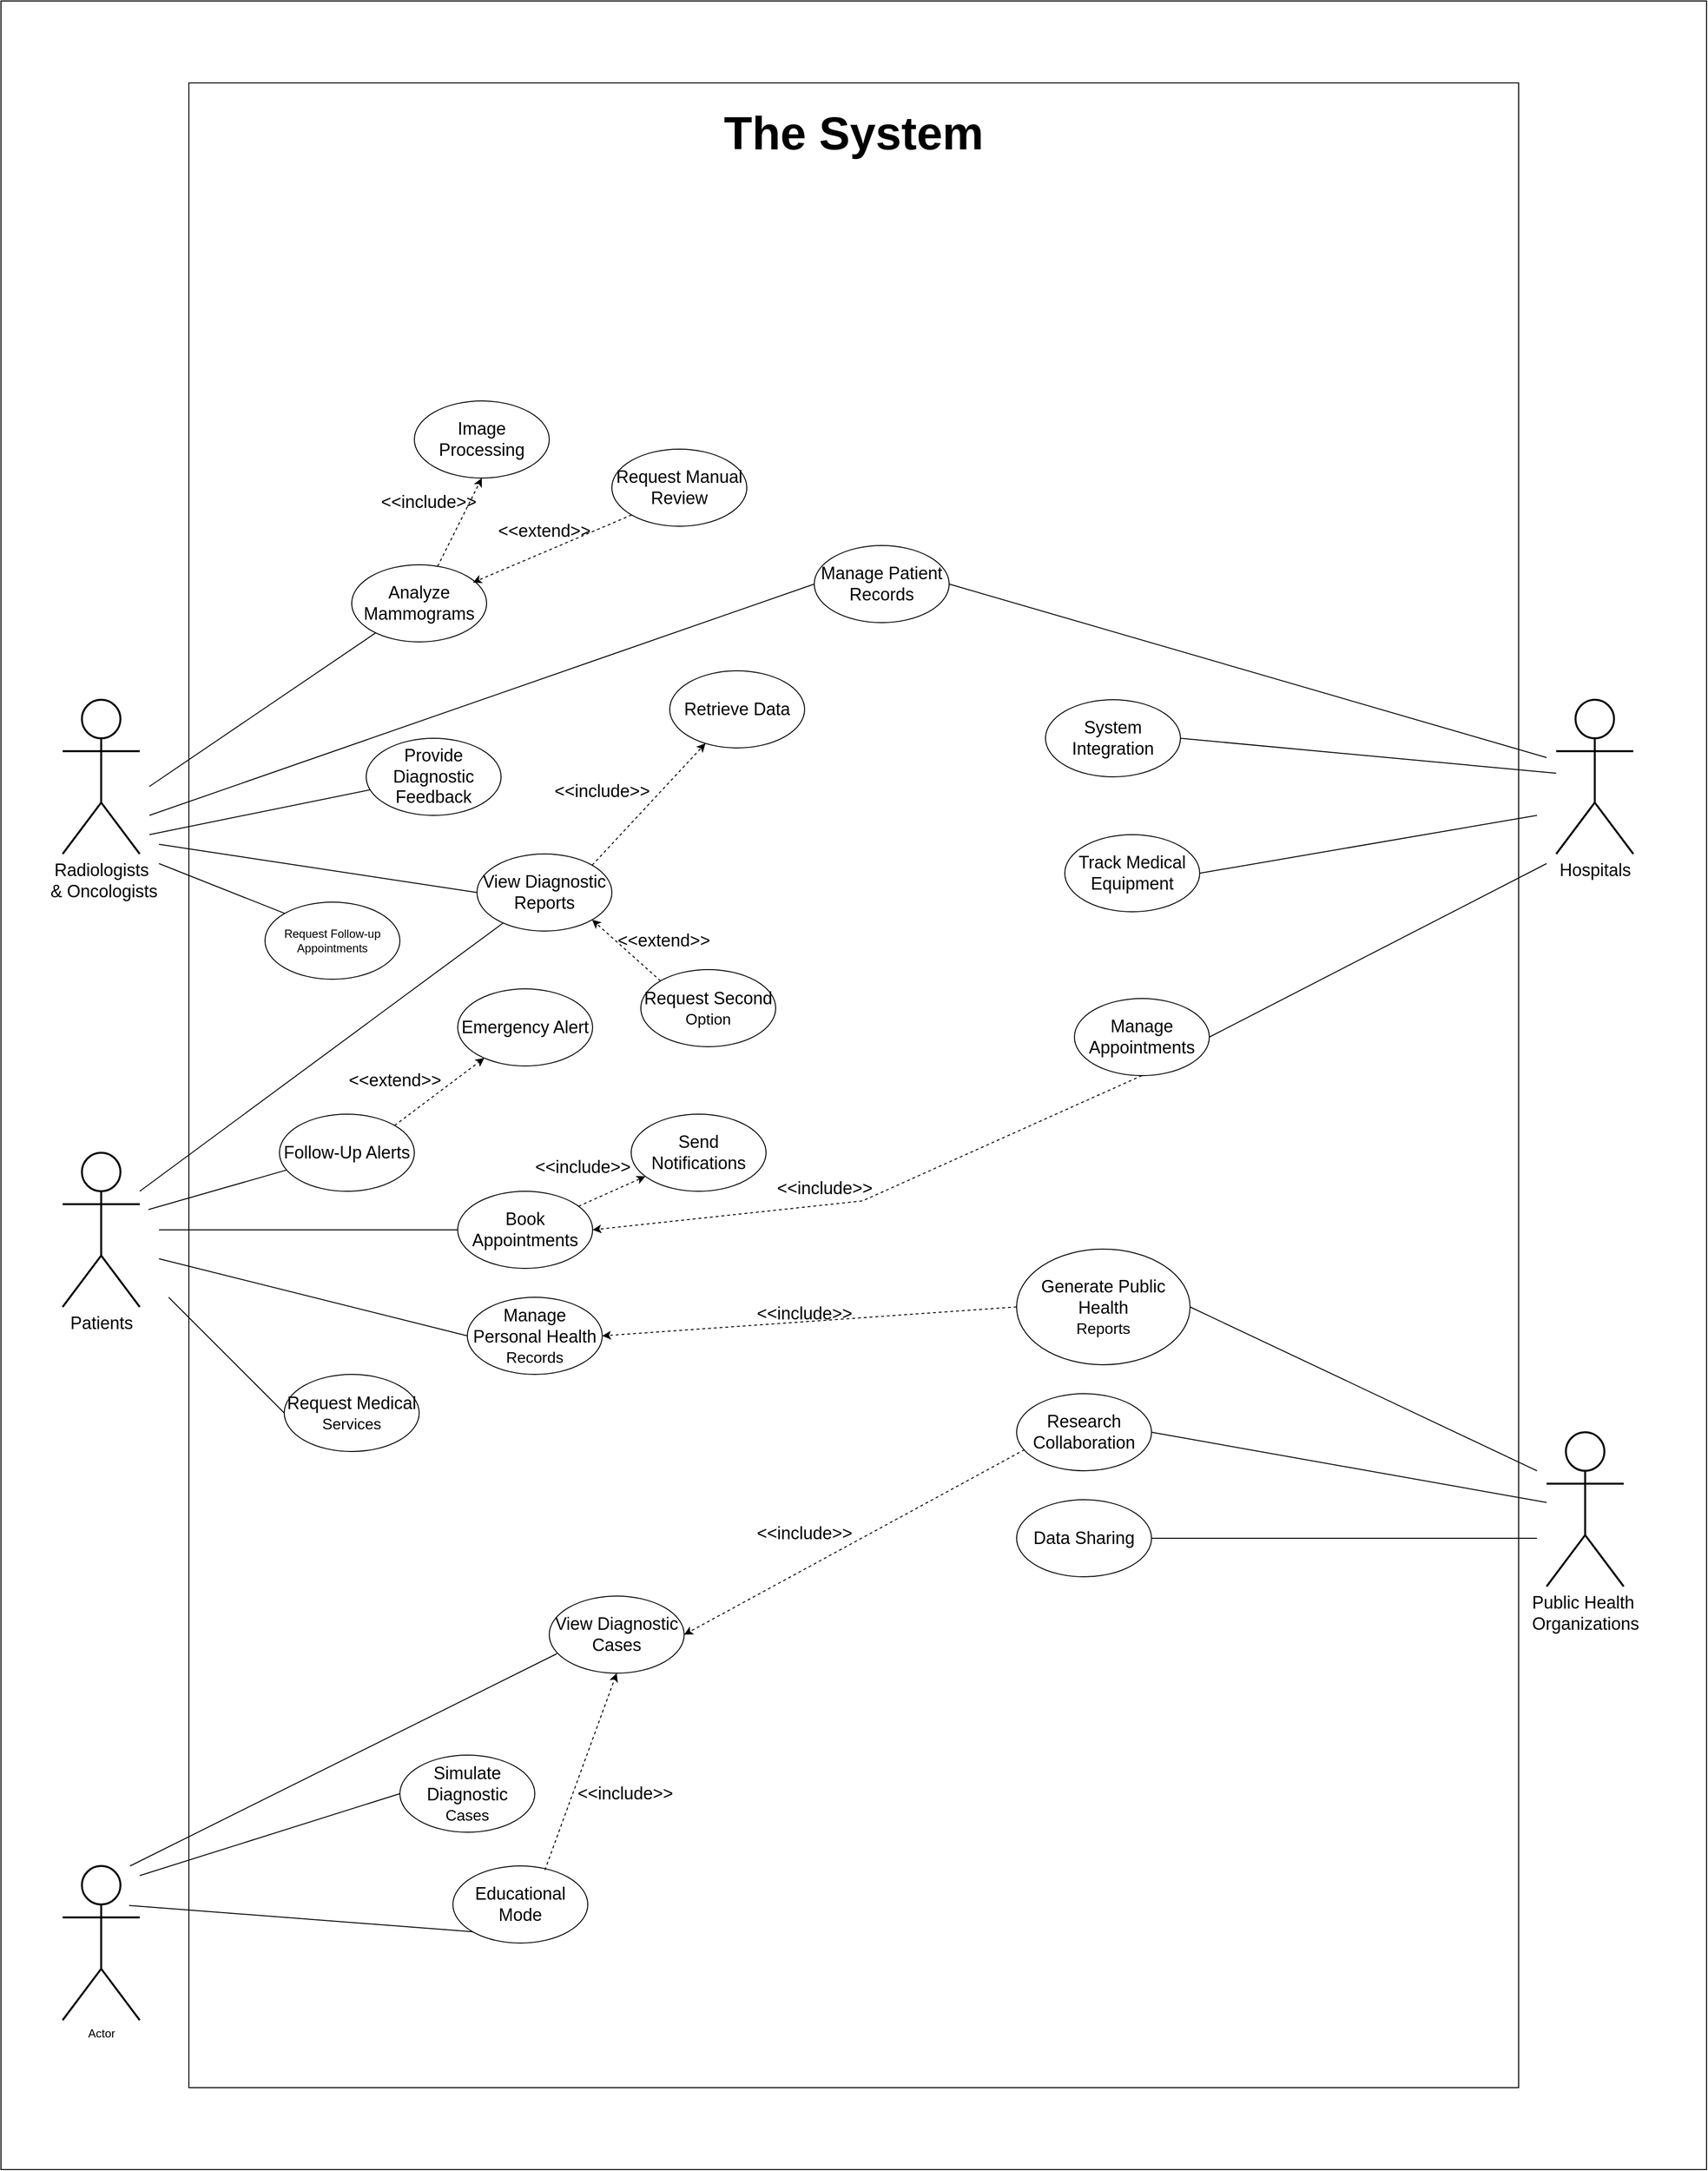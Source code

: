 <mxfile version="24.8.6">
  <diagram name="Page-1" id="EfvkMyXsry1boPUFlgPe">
    <mxGraphModel dx="4310" dy="-1072" grid="1" gridSize="10" guides="1" tooltips="1" connect="1" arrows="1" fold="1" page="1" pageScale="1" pageWidth="850" pageHeight="1100" math="0" shadow="0">
      <root>
        <mxCell id="0" />
        <mxCell id="1" parent="0" />
        <mxCell id="jNFCbJLxegR6J5QKIv35-41" value="" style="rounded=0;whiteSpace=wrap;html=1;" vertex="1" parent="1">
          <mxGeometry x="1731" y="3530" width="1380" height="2080" as="geometry" />
        </mxCell>
        <mxCell id="jNFCbJLxegR6J5QKIv35-125" value="&lt;font style=&quot;font-size: 18px;&quot;&gt;&lt;font style=&quot;&quot;&gt;Radiologists&lt;/font&gt;&lt;/font&gt;&lt;div&gt;&lt;font style=&quot;font-size: 18px;&quot;&gt;&lt;font style=&quot;&quot;&gt;&amp;nbsp;&lt;/font&gt;&lt;span style=&quot;background-color: initial;&quot;&gt;&amp;amp;&amp;nbsp;Oncologists&lt;/span&gt;&lt;/font&gt;&lt;/div&gt;" style="shape=umlActor;verticalLabelPosition=bottom;verticalAlign=top;html=1;outlineConnect=0;strokeWidth=2;" vertex="1" parent="1">
          <mxGeometry x="1600" y="4170" width="80" height="160" as="geometry" />
        </mxCell>
        <mxCell id="jNFCbJLxegR6J5QKIv35-126" value="&lt;font style=&quot;font-size: 18px;&quot;&gt;Hospitals&lt;/font&gt;" style="shape=umlActor;verticalLabelPosition=bottom;verticalAlign=top;html=1;outlineConnect=0;strokeWidth=2;" vertex="1" parent="1">
          <mxGeometry x="3150" y="4170" width="80" height="160" as="geometry" />
        </mxCell>
        <mxCell id="jNFCbJLxegR6J5QKIv35-127" value="&lt;font style=&quot;font-size: 18px;&quot;&gt;Patients&lt;/font&gt;" style="shape=umlActor;verticalLabelPosition=bottom;verticalAlign=top;html=1;outlineConnect=0;strokeWidth=2;" vertex="1" parent="1">
          <mxGeometry x="1600" y="4640" width="80" height="160" as="geometry" />
        </mxCell>
        <mxCell id="jNFCbJLxegR6J5QKIv35-128" value="&lt;font style=&quot;font-size: 18px;&quot;&gt;&lt;font style=&quot;&quot;&gt;Public Health&amp;nbsp;&lt;/font&gt;&lt;/font&gt;&lt;div&gt;&lt;font style=&quot;font-size: 18px;&quot;&gt;&lt;span style=&quot;background-color: initial;&quot;&gt;Organizations&lt;/span&gt;&lt;/font&gt;&lt;/div&gt;" style="shape=umlActor;verticalLabelPosition=bottom;verticalAlign=top;html=1;outlineConnect=0;strokeWidth=2;" vertex="1" parent="1">
          <mxGeometry x="3140" y="4930" width="80" height="160" as="geometry" />
        </mxCell>
        <mxCell id="jNFCbJLxegR6J5QKIv35-129" value="Actor" style="shape=umlActor;verticalLabelPosition=bottom;verticalAlign=top;html=1;outlineConnect=0;strokeWidth=2;" vertex="1" parent="1">
          <mxGeometry x="1600" y="5380" width="80" height="160" as="geometry" />
        </mxCell>
        <mxCell id="jNFCbJLxegR6J5QKIv35-130" value="&lt;b&gt;&lt;font style=&quot;font-size: 48px;&quot;&gt;The System&lt;/font&gt;&lt;/b&gt;" style="text;html=1;align=center;verticalAlign=middle;whiteSpace=wrap;rounded=0;" vertex="1" parent="1">
          <mxGeometry x="2216" y="3567" width="410" height="30" as="geometry" />
        </mxCell>
        <mxCell id="jNFCbJLxegR6J5QKIv35-131" value="&lt;font style=&quot;font-size: 18px;&quot;&gt;Analyze Mammograms&lt;/font&gt;" style="ellipse;whiteSpace=wrap;html=1;" vertex="1" parent="1">
          <mxGeometry x="1900" y="4030" width="140" height="80" as="geometry" />
        </mxCell>
        <mxCell id="jNFCbJLxegR6J5QKIv35-132" value="&lt;font style=&quot;font-size: 18px;&quot;&gt;Image Processing&lt;/font&gt;" style="ellipse;whiteSpace=wrap;html=1;" vertex="1" parent="1">
          <mxGeometry x="1965" y="3860" width="140" height="80" as="geometry" />
        </mxCell>
        <mxCell id="jNFCbJLxegR6J5QKIv35-133" value="&lt;font style=&quot;font-size: 18px;&quot;&gt;Request Manual Review&lt;/font&gt;" style="ellipse;whiteSpace=wrap;html=1;" vertex="1" parent="1">
          <mxGeometry x="2170" y="3910" width="140" height="80" as="geometry" />
        </mxCell>
        <mxCell id="jNFCbJLxegR6J5QKIv35-134" value="&lt;font style=&quot;font-size: 18px;&quot;&gt;Manage Patient Records&lt;/font&gt;" style="ellipse;whiteSpace=wrap;html=1;" vertex="1" parent="1">
          <mxGeometry x="2380" y="4010" width="140" height="80" as="geometry" />
        </mxCell>
        <mxCell id="jNFCbJLxegR6J5QKIv35-135" value="&lt;font style=&quot;font-size: 18px;&quot;&gt;Provide Diagnostic Feedback&lt;/font&gt;" style="ellipse;whiteSpace=wrap;html=1;" vertex="1" parent="1">
          <mxGeometry x="1915" y="4210" width="140" height="80" as="geometry" />
        </mxCell>
        <mxCell id="jNFCbJLxegR6J5QKIv35-136" value="&lt;font style=&quot;font-size: 18px;&quot;&gt;Retrieve Data&lt;/font&gt;" style="ellipse;whiteSpace=wrap;html=1;" vertex="1" parent="1">
          <mxGeometry x="2230" y="4140" width="140" height="80" as="geometry" />
        </mxCell>
        <mxCell id="jNFCbJLxegR6J5QKIv35-137" value="&lt;font style=&quot;font-size: 18px;&quot;&gt;System Integration&lt;/font&gt;" style="ellipse;whiteSpace=wrap;html=1;" vertex="1" parent="1">
          <mxGeometry x="2620" y="4170" width="140" height="80" as="geometry" />
        </mxCell>
        <mxCell id="jNFCbJLxegR6J5QKIv35-138" value="Request Follow-up&lt;div&gt;Appointments&lt;/div&gt;" style="ellipse;whiteSpace=wrap;html=1;" vertex="1" parent="1">
          <mxGeometry x="1810" y="4380" width="140" height="80" as="geometry" />
        </mxCell>
        <mxCell id="jNFCbJLxegR6J5QKIv35-139" value="&lt;font style=&quot;font-size: 18px;&quot;&gt;View Diagnostic Reports&lt;/font&gt;" style="ellipse;whiteSpace=wrap;html=1;" vertex="1" parent="1">
          <mxGeometry x="2030" y="4330" width="140" height="80" as="geometry" />
        </mxCell>
        <mxCell id="jNFCbJLxegR6J5QKIv35-140" value="&lt;font style=&quot;font-size: 18px;&quot;&gt;Track Medical Equipment&lt;/font&gt;" style="ellipse;whiteSpace=wrap;html=1;" vertex="1" parent="1">
          <mxGeometry x="2640" y="4310" width="140" height="80" as="geometry" />
        </mxCell>
        <mxCell id="jNFCbJLxegR6J5QKIv35-141" value="&lt;font style=&quot;font-size: 18px;&quot;&gt;Follow-Up Alerts&lt;/font&gt;" style="ellipse;whiteSpace=wrap;html=1;" vertex="1" parent="1">
          <mxGeometry x="1825" y="4600" width="140" height="80" as="geometry" />
        </mxCell>
        <mxCell id="jNFCbJLxegR6J5QKIv35-142" value="&lt;font style=&quot;font-size: 18px;&quot;&gt;Emergency Alert&lt;/font&gt;" style="ellipse;whiteSpace=wrap;html=1;" vertex="1" parent="1">
          <mxGeometry x="2010" y="4470" width="140" height="80" as="geometry" />
        </mxCell>
        <mxCell id="jNFCbJLxegR6J5QKIv35-143" value="&lt;font style=&quot;font-size: 18px;&quot;&gt;Request Second&lt;/font&gt;&lt;div&gt;&lt;font size=&quot;3&quot;&gt;Option&lt;/font&gt;&lt;/div&gt;" style="ellipse;whiteSpace=wrap;html=1;" vertex="1" parent="1">
          <mxGeometry x="2200" y="4450" width="140" height="80" as="geometry" />
        </mxCell>
        <mxCell id="jNFCbJLxegR6J5QKIv35-144" value="&lt;font style=&quot;font-size: 18px;&quot;&gt;Send Notifications&lt;/font&gt;" style="ellipse;whiteSpace=wrap;html=1;" vertex="1" parent="1">
          <mxGeometry x="2190" y="4600" width="140" height="80" as="geometry" />
        </mxCell>
        <mxCell id="jNFCbJLxegR6J5QKIv35-145" value="&lt;font style=&quot;font-size: 18px;&quot;&gt;Book Appointments&lt;/font&gt;" style="ellipse;whiteSpace=wrap;html=1;" vertex="1" parent="1">
          <mxGeometry x="2010" y="4680" width="140" height="80" as="geometry" />
        </mxCell>
        <mxCell id="jNFCbJLxegR6J5QKIv35-146" value="&lt;font style=&quot;font-size: 18px;&quot;&gt;Manage Appointments&lt;/font&gt;" style="ellipse;whiteSpace=wrap;html=1;" vertex="1" parent="1">
          <mxGeometry x="2650" y="4480" width="140" height="80" as="geometry" />
        </mxCell>
        <mxCell id="jNFCbJLxegR6J5QKIv35-147" value="&lt;font style=&quot;font-size: 18px;&quot;&gt;Generate Public Health&lt;/font&gt;&lt;div&gt;&lt;font size=&quot;3&quot;&gt;Reports&lt;/font&gt;&lt;/div&gt;" style="ellipse;whiteSpace=wrap;html=1;" vertex="1" parent="1">
          <mxGeometry x="2590" y="4740" width="180" height="120" as="geometry" />
        </mxCell>
        <mxCell id="jNFCbJLxegR6J5QKIv35-148" value="&lt;font style=&quot;font-size: 18px;&quot;&gt;Manage Personal Health&lt;/font&gt;&lt;div&gt;&lt;font size=&quot;3&quot;&gt;Records&lt;/font&gt;&lt;/div&gt;" style="ellipse;whiteSpace=wrap;html=1;" vertex="1" parent="1">
          <mxGeometry x="2020" y="4790" width="140" height="80" as="geometry" />
        </mxCell>
        <mxCell id="jNFCbJLxegR6J5QKIv35-149" value="&lt;font style=&quot;font-size: 18px;&quot;&gt;Request Medical&lt;/font&gt;&lt;div&gt;&lt;font size=&quot;3&quot;&gt;Services&lt;/font&gt;&lt;/div&gt;" style="ellipse;whiteSpace=wrap;html=1;" vertex="1" parent="1">
          <mxGeometry x="1830" y="4870" width="140" height="80" as="geometry" />
        </mxCell>
        <mxCell id="jNFCbJLxegR6J5QKIv35-150" value="&lt;font style=&quot;font-size: 18px;&quot;&gt;Research Collaboration&lt;/font&gt;" style="ellipse;whiteSpace=wrap;html=1;" vertex="1" parent="1">
          <mxGeometry x="2590" y="4890" width="140" height="80" as="geometry" />
        </mxCell>
        <mxCell id="jNFCbJLxegR6J5QKIv35-151" value="&lt;font style=&quot;font-size: 18px;&quot;&gt;View Diagnostic Cases&lt;/font&gt;" style="ellipse;whiteSpace=wrap;html=1;" vertex="1" parent="1">
          <mxGeometry x="2105" y="5100" width="140" height="80" as="geometry" />
        </mxCell>
        <mxCell id="jNFCbJLxegR6J5QKIv35-152" value="&lt;font style=&quot;font-size: 18px;&quot;&gt;Data Sharing&lt;/font&gt;" style="ellipse;whiteSpace=wrap;html=1;" vertex="1" parent="1">
          <mxGeometry x="2590" y="5000" width="140" height="80" as="geometry" />
        </mxCell>
        <mxCell id="jNFCbJLxegR6J5QKIv35-153" value="&lt;font style=&quot;font-size: 18px;&quot;&gt;Simulate Diagnostic&lt;/font&gt;&lt;div&gt;&lt;font size=&quot;3&quot;&gt;Cases&lt;/font&gt;&lt;/div&gt;" style="ellipse;whiteSpace=wrap;html=1;" vertex="1" parent="1">
          <mxGeometry x="1950" y="5265" width="140" height="80" as="geometry" />
        </mxCell>
        <mxCell id="jNFCbJLxegR6J5QKIv35-154" value="&lt;font style=&quot;font-size: 18px;&quot;&gt;Educational Mode&lt;/font&gt;" style="ellipse;whiteSpace=wrap;html=1;" vertex="1" parent="1">
          <mxGeometry x="2005" y="5380" width="140" height="80" as="geometry" />
        </mxCell>
        <mxCell id="jNFCbJLxegR6J5QKIv35-155" value="" style="endArrow=none;html=1;rounded=0;" edge="1" target="jNFCbJLxegR6J5QKIv35-131" parent="1">
          <mxGeometry width="50" height="50" relative="1" as="geometry">
            <mxPoint x="1690" y="4260" as="sourcePoint" />
            <mxPoint x="1740" y="4210" as="targetPoint" />
          </mxGeometry>
        </mxCell>
        <mxCell id="jNFCbJLxegR6J5QKIv35-156" value="" style="endArrow=classic;html=1;rounded=0;entryX=0.5;entryY=1;entryDx=0;entryDy=0;dashed=1;" edge="1" source="jNFCbJLxegR6J5QKIv35-131" target="jNFCbJLxegR6J5QKIv35-132" parent="1">
          <mxGeometry width="50" height="50" relative="1" as="geometry">
            <mxPoint x="1905" y="4010" as="sourcePoint" />
            <mxPoint x="1955" y="3960" as="targetPoint" />
          </mxGeometry>
        </mxCell>
        <mxCell id="jNFCbJLxegR6J5QKIv35-157" value="" style="endArrow=classic;html=1;rounded=0;entryX=0.898;entryY=0.23;entryDx=0;entryDy=0;dashed=1;exitX=0;exitY=1;exitDx=0;exitDy=0;entryPerimeter=0;" edge="1" source="jNFCbJLxegR6J5QKIv35-133" target="jNFCbJLxegR6J5QKIv35-131" parent="1">
          <mxGeometry width="50" height="50" relative="1" as="geometry">
            <mxPoint x="1929" y="4022" as="sourcePoint" />
            <mxPoint x="1950" y="3980" as="targetPoint" />
          </mxGeometry>
        </mxCell>
        <mxCell id="jNFCbJLxegR6J5QKIv35-158" value="" style="endArrow=none;html=1;rounded=0;entryX=0;entryY=0.5;entryDx=0;entryDy=0;" edge="1" target="jNFCbJLxegR6J5QKIv35-134" parent="1">
          <mxGeometry width="50" height="50" relative="1" as="geometry">
            <mxPoint x="1690" y="4290" as="sourcePoint" />
            <mxPoint x="1740" y="4240" as="targetPoint" />
          </mxGeometry>
        </mxCell>
        <mxCell id="jNFCbJLxegR6J5QKIv35-159" value="" style="endArrow=none;html=1;rounded=0;" edge="1" target="jNFCbJLxegR6J5QKIv35-135" parent="1">
          <mxGeometry width="50" height="50" relative="1" as="geometry">
            <mxPoint x="1690" y="4310" as="sourcePoint" />
            <mxPoint x="1760" y="4270" as="targetPoint" />
          </mxGeometry>
        </mxCell>
        <mxCell id="jNFCbJLxegR6J5QKIv35-160" value="" style="endArrow=classic;html=1;rounded=0;exitX=1;exitY=0;exitDx=0;exitDy=0;dashed=1;" edge="1" source="jNFCbJLxegR6J5QKIv35-139" target="jNFCbJLxegR6J5QKIv35-136" parent="1">
          <mxGeometry width="50" height="50" relative="1" as="geometry">
            <mxPoint x="2120.003" y="4321.628" as="sourcePoint" />
            <mxPoint x="2260" y="4220" as="targetPoint" />
          </mxGeometry>
        </mxCell>
        <mxCell id="jNFCbJLxegR6J5QKIv35-161" value="" style="endArrow=none;html=1;rounded=0;exitX=1;exitY=0.5;exitDx=0;exitDy=0;" edge="1" source="jNFCbJLxegR6J5QKIv35-137" target="jNFCbJLxegR6J5QKIv35-126" parent="1">
          <mxGeometry width="50" height="50" relative="1" as="geometry">
            <mxPoint x="2460" y="4300" as="sourcePoint" />
            <mxPoint x="2510" y="4250" as="targetPoint" />
          </mxGeometry>
        </mxCell>
        <mxCell id="jNFCbJLxegR6J5QKIv35-162" value="" style="endArrow=none;html=1;rounded=0;exitX=1;exitY=0.5;exitDx=0;exitDy=0;" edge="1" source="jNFCbJLxegR6J5QKIv35-140" parent="1">
          <mxGeometry width="50" height="50" relative="1" as="geometry">
            <mxPoint x="2560" y="4440" as="sourcePoint" />
            <mxPoint x="3130" y="4290" as="targetPoint" />
          </mxGeometry>
        </mxCell>
        <mxCell id="jNFCbJLxegR6J5QKIv35-163" value="" style="endArrow=none;html=1;rounded=0;exitX=1;exitY=0.5;exitDx=0;exitDy=0;" edge="1" source="jNFCbJLxegR6J5QKIv35-146" parent="1">
          <mxGeometry width="50" height="50" relative="1" as="geometry">
            <mxPoint x="2440" y="4560" as="sourcePoint" />
            <mxPoint x="3140" y="4340" as="targetPoint" />
          </mxGeometry>
        </mxCell>
        <mxCell id="jNFCbJLxegR6J5QKIv35-164" value="" style="endArrow=classic;html=1;rounded=0;entryX=1;entryY=1;entryDx=0;entryDy=0;exitX=0;exitY=0;exitDx=0;exitDy=0;dashed=1;" edge="1" source="jNFCbJLxegR6J5QKIv35-143" target="jNFCbJLxegR6J5QKIv35-139" parent="1">
          <mxGeometry width="50" height="50" relative="1" as="geometry">
            <mxPoint x="2134.5" y="4500" as="sourcePoint" />
            <mxPoint x="2185.5" y="4429" as="targetPoint" />
          </mxGeometry>
        </mxCell>
        <mxCell id="jNFCbJLxegR6J5QKIv35-165" value="" style="endArrow=none;html=1;rounded=0;entryX=0;entryY=0;entryDx=0;entryDy=0;" edge="1" target="jNFCbJLxegR6J5QKIv35-138" parent="1">
          <mxGeometry width="50" height="50" relative="1" as="geometry">
            <mxPoint x="1700" y="4340" as="sourcePoint" />
            <mxPoint x="1915" y="4280" as="targetPoint" />
          </mxGeometry>
        </mxCell>
        <mxCell id="jNFCbJLxegR6J5QKIv35-166" value="" style="endArrow=classic;html=1;rounded=0;dashed=1;" edge="1" source="jNFCbJLxegR6J5QKIv35-145" target="jNFCbJLxegR6J5QKIv35-144" parent="1">
          <mxGeometry width="50" height="50" relative="1" as="geometry">
            <mxPoint x="2150" y="4650" as="sourcePoint" />
            <mxPoint x="2124" y="4599" as="targetPoint" />
          </mxGeometry>
        </mxCell>
        <mxCell id="jNFCbJLxegR6J5QKIv35-167" value="" style="endArrow=classic;html=1;rounded=0;dashed=1;exitX=1;exitY=0;exitDx=0;exitDy=0;" edge="1" source="jNFCbJLxegR6J5QKIv35-141" target="jNFCbJLxegR6J5QKIv35-142" parent="1">
          <mxGeometry width="50" height="50" relative="1" as="geometry">
            <mxPoint x="1991" y="4670" as="sourcePoint" />
            <mxPoint x="2029" y="4642" as="targetPoint" />
          </mxGeometry>
        </mxCell>
        <mxCell id="jNFCbJLxegR6J5QKIv35-168" value="" style="endArrow=classic;html=1;rounded=0;dashed=1;exitX=0.5;exitY=1;exitDx=0;exitDy=0;entryX=1;entryY=0.5;entryDx=0;entryDy=0;" edge="1" source="jNFCbJLxegR6J5QKIv35-146" target="jNFCbJLxegR6J5QKIv35-145" parent="1">
          <mxGeometry width="50" height="50" relative="1" as="geometry">
            <mxPoint x="2303" y="4730" as="sourcePoint" />
            <mxPoint x="2340" y="4702" as="targetPoint" />
            <Array as="points">
              <mxPoint x="2430" y="4690" />
            </Array>
          </mxGeometry>
        </mxCell>
        <mxCell id="jNFCbJLxegR6J5QKIv35-169" value="" style="endArrow=none;html=1;rounded=0;exitX=1;exitY=0.5;exitDx=0;exitDy=0;" edge="1" source="jNFCbJLxegR6J5QKIv35-147" parent="1">
          <mxGeometry width="50" height="50" relative="1" as="geometry">
            <mxPoint x="2820" y="4960" as="sourcePoint" />
            <mxPoint x="3130" y="4970" as="targetPoint" />
          </mxGeometry>
        </mxCell>
        <mxCell id="jNFCbJLxegR6J5QKIv35-170" value="" style="endArrow=classic;html=1;rounded=0;dashed=1;exitX=0;exitY=0.5;exitDx=0;exitDy=0;entryX=1;entryY=0.5;entryDx=0;entryDy=0;" edge="1" source="jNFCbJLxegR6J5QKIv35-147" target="jNFCbJLxegR6J5QKIv35-148" parent="1">
          <mxGeometry width="50" height="50" relative="1" as="geometry">
            <mxPoint x="2536" y="4720" as="sourcePoint" />
            <mxPoint x="2340" y="4812" as="targetPoint" />
          </mxGeometry>
        </mxCell>
        <mxCell id="jNFCbJLxegR6J5QKIv35-171" value="" style="endArrow=none;html=1;rounded=0;exitX=1;exitY=0.5;exitDx=0;exitDy=0;" edge="1" source="jNFCbJLxegR6J5QKIv35-150" parent="1" target="jNFCbJLxegR6J5QKIv35-128">
          <mxGeometry width="50" height="50" relative="1" as="geometry">
            <mxPoint x="2660" y="4990" as="sourcePoint" />
            <mxPoint x="3100" y="5040" as="targetPoint" />
          </mxGeometry>
        </mxCell>
        <mxCell id="jNFCbJLxegR6J5QKIv35-172" value="" style="endArrow=none;html=1;rounded=0;exitX=1;exitY=0.5;exitDx=0;exitDy=0;" edge="1" source="jNFCbJLxegR6J5QKIv35-152" parent="1">
          <mxGeometry width="50" height="50" relative="1" as="geometry">
            <mxPoint x="2690" y="5100" as="sourcePoint" />
            <mxPoint x="3130" y="5040" as="targetPoint" />
          </mxGeometry>
        </mxCell>
        <mxCell id="jNFCbJLxegR6J5QKIv35-173" value="" style="endArrow=none;html=1;rounded=0;" edge="1" target="jNFCbJLxegR6J5QKIv35-139" parent="1">
          <mxGeometry width="50" height="50" relative="1" as="geometry">
            <mxPoint x="1680" y="4680" as="sourcePoint" />
            <mxPoint x="1730" y="4630" as="targetPoint" />
          </mxGeometry>
        </mxCell>
        <mxCell id="jNFCbJLxegR6J5QKIv35-174" value="" style="endArrow=none;html=1;rounded=0;" edge="1" target="jNFCbJLxegR6J5QKIv35-141" parent="1">
          <mxGeometry width="50" height="50" relative="1" as="geometry">
            <mxPoint x="1689" y="4699" as="sourcePoint" />
            <mxPoint x="2065" y="4430" as="targetPoint" />
          </mxGeometry>
        </mxCell>
        <mxCell id="jNFCbJLxegR6J5QKIv35-175" value="" style="endArrow=none;html=1;rounded=0;entryX=0;entryY=0.5;entryDx=0;entryDy=0;" edge="1" target="jNFCbJLxegR6J5QKIv35-145" parent="1">
          <mxGeometry width="50" height="50" relative="1" as="geometry">
            <mxPoint x="1700" y="4720" as="sourcePoint" />
            <mxPoint x="1750" y="4670" as="targetPoint" />
          </mxGeometry>
        </mxCell>
        <mxCell id="jNFCbJLxegR6J5QKIv35-176" value="" style="endArrow=none;html=1;rounded=0;entryX=0;entryY=0.5;entryDx=0;entryDy=0;" edge="1" target="jNFCbJLxegR6J5QKIv35-149" parent="1">
          <mxGeometry width="50" height="50" relative="1" as="geometry">
            <mxPoint x="1710" y="4790" as="sourcePoint" />
            <mxPoint x="2020" y="4730" as="targetPoint" />
          </mxGeometry>
        </mxCell>
        <mxCell id="jNFCbJLxegR6J5QKIv35-177" value="" style="endArrow=none;html=1;rounded=0;entryX=0;entryY=0.5;entryDx=0;entryDy=0;" edge="1" target="jNFCbJLxegR6J5QKIv35-148" parent="1">
          <mxGeometry width="50" height="50" relative="1" as="geometry">
            <mxPoint x="1700" y="4750" as="sourcePoint" />
            <mxPoint x="1760" y="4710" as="targetPoint" />
          </mxGeometry>
        </mxCell>
        <mxCell id="jNFCbJLxegR6J5QKIv35-178" value="" style="endArrow=none;html=1;rounded=0;entryX=0;entryY=0.5;entryDx=0;entryDy=0;" edge="1" target="jNFCbJLxegR6J5QKIv35-153" parent="1">
          <mxGeometry width="50" height="50" relative="1" as="geometry">
            <mxPoint x="1680" y="5390" as="sourcePoint" />
            <mxPoint x="1720" y="5330" as="targetPoint" />
          </mxGeometry>
        </mxCell>
        <mxCell id="jNFCbJLxegR6J5QKIv35-179" value="" style="endArrow=none;html=1;rounded=0;entryX=0;entryY=1;entryDx=0;entryDy=0;" edge="1" target="jNFCbJLxegR6J5QKIv35-154" parent="1">
          <mxGeometry width="50" height="50" relative="1" as="geometry">
            <mxPoint x="1669" y="5421" as="sourcePoint" />
            <mxPoint x="1930" y="5250" as="targetPoint" />
          </mxGeometry>
        </mxCell>
        <mxCell id="jNFCbJLxegR6J5QKIv35-180" value="" style="endArrow=none;html=1;rounded=0;entryX=0.057;entryY=0.747;entryDx=0;entryDy=0;entryPerimeter=0;" edge="1" target="jNFCbJLxegR6J5QKIv35-151" parent="1">
          <mxGeometry width="50" height="50" relative="1" as="geometry">
            <mxPoint x="1670" y="5380" as="sourcePoint" />
            <mxPoint x="1720" y="5330" as="targetPoint" />
          </mxGeometry>
        </mxCell>
        <mxCell id="jNFCbJLxegR6J5QKIv35-181" value="" style="endArrow=classic;html=1;rounded=0;dashed=1;exitX=0.059;exitY=0.726;exitDx=0;exitDy=0;entryX=1;entryY=0.5;entryDx=0;entryDy=0;exitPerimeter=0;" edge="1" source="jNFCbJLxegR6J5QKIv35-150" target="jNFCbJLxegR6J5QKIv35-151" parent="1">
          <mxGeometry width="50" height="50" relative="1" as="geometry">
            <mxPoint x="2460" y="5005" as="sourcePoint" />
            <mxPoint x="2120" y="5015" as="targetPoint" />
          </mxGeometry>
        </mxCell>
        <mxCell id="jNFCbJLxegR6J5QKIv35-182" value="" style="endArrow=classic;html=1;rounded=0;dashed=1;exitX=0.682;exitY=0.053;exitDx=0;exitDy=0;entryX=0.5;entryY=1;entryDx=0;entryDy=0;exitPerimeter=0;" edge="1" source="jNFCbJLxegR6J5QKIv35-154" target="jNFCbJLxegR6J5QKIv35-151" parent="1">
          <mxGeometry width="50" height="50" relative="1" as="geometry">
            <mxPoint x="2481.5" y="5219" as="sourcePoint" />
            <mxPoint x="2218.5" y="5401" as="targetPoint" />
          </mxGeometry>
        </mxCell>
        <mxCell id="jNFCbJLxegR6J5QKIv35-183" value="" style="endArrow=none;html=1;rounded=0;exitX=1;exitY=0.5;exitDx=0;exitDy=0;" edge="1" source="jNFCbJLxegR6J5QKIv35-134" parent="1">
          <mxGeometry width="50" height="50" relative="1" as="geometry">
            <mxPoint x="2500" y="4180" as="sourcePoint" />
            <mxPoint x="3140" y="4230" as="targetPoint" />
          </mxGeometry>
        </mxCell>
        <mxCell id="jNFCbJLxegR6J5QKIv35-184" value="" style="endArrow=none;html=1;rounded=0;entryX=0;entryY=0.5;entryDx=0;entryDy=0;" edge="1" target="jNFCbJLxegR6J5QKIv35-139" parent="1">
          <mxGeometry width="50" height="50" relative="1" as="geometry">
            <mxPoint x="1700" y="4320" as="sourcePoint" />
            <mxPoint x="1929" y="4273" as="targetPoint" />
          </mxGeometry>
        </mxCell>
        <mxCell id="jNFCbJLxegR6J5QKIv35-185" value="&lt;font style=&quot;font-size: 18px;&quot;&gt;&amp;lt;&amp;lt;include&amp;gt;&amp;gt;&lt;/font&gt;" style="text;html=1;align=center;verticalAlign=middle;whiteSpace=wrap;rounded=0;" vertex="1" parent="1">
          <mxGeometry x="1950" y="3950" width="60" height="30" as="geometry" />
        </mxCell>
        <mxCell id="jNFCbJLxegR6J5QKIv35-186" value="&lt;font style=&quot;font-size: 18px;&quot;&gt;&amp;lt;&amp;lt;extend&amp;gt;&amp;gt;&lt;/font&gt;" style="text;html=1;align=center;verticalAlign=middle;whiteSpace=wrap;rounded=0;" vertex="1" parent="1">
          <mxGeometry x="2070" y="3980" width="60" height="30" as="geometry" />
        </mxCell>
        <mxCell id="jNFCbJLxegR6J5QKIv35-187" value="&lt;font style=&quot;font-size: 18px;&quot;&gt;&amp;lt;&amp;lt;extend&amp;gt;&amp;gt;&lt;/font&gt;" style="text;html=1;align=center;verticalAlign=middle;whiteSpace=wrap;rounded=0;" vertex="1" parent="1">
          <mxGeometry x="2194" y="4405" width="60" height="30" as="geometry" />
        </mxCell>
        <mxCell id="jNFCbJLxegR6J5QKIv35-188" value="&lt;font style=&quot;font-size: 18px;&quot;&gt;&amp;lt;&amp;lt;include&amp;gt;&amp;gt;&lt;/font&gt;" style="text;html=1;align=center;verticalAlign=middle;whiteSpace=wrap;rounded=0;" vertex="1" parent="1">
          <mxGeometry x="2130" y="4250" width="60" height="30" as="geometry" />
        </mxCell>
        <mxCell id="jNFCbJLxegR6J5QKIv35-189" value="&lt;font style=&quot;font-size: 18px;&quot;&gt;&amp;lt;&amp;lt;extend&amp;gt;&amp;gt;&lt;/font&gt;" style="text;html=1;align=center;verticalAlign=middle;whiteSpace=wrap;rounded=0;" vertex="1" parent="1">
          <mxGeometry x="1915" y="4550" width="60" height="30" as="geometry" />
        </mxCell>
        <mxCell id="jNFCbJLxegR6J5QKIv35-190" value="&lt;font style=&quot;font-size: 18px;&quot;&gt;&amp;lt;&amp;lt;include&amp;gt;&amp;gt;&lt;/font&gt;" style="text;html=1;align=center;verticalAlign=middle;whiteSpace=wrap;rounded=0;" vertex="1" parent="1">
          <mxGeometry x="2110" y="4640" width="60" height="30" as="geometry" />
        </mxCell>
        <mxCell id="jNFCbJLxegR6J5QKIv35-191" value="&lt;font style=&quot;font-size: 18px;&quot;&gt;&amp;lt;&amp;lt;include&amp;gt;&amp;gt;&lt;/font&gt;" style="text;html=1;align=center;verticalAlign=middle;whiteSpace=wrap;rounded=0;" vertex="1" parent="1">
          <mxGeometry x="2361" y="4662" width="60" height="30" as="geometry" />
        </mxCell>
        <mxCell id="jNFCbJLxegR6J5QKIv35-192" value="&lt;font style=&quot;font-size: 18px;&quot;&gt;&amp;lt;&amp;lt;include&amp;gt;&amp;gt;&lt;/font&gt;" style="text;html=1;align=center;verticalAlign=middle;whiteSpace=wrap;rounded=0;" vertex="1" parent="1">
          <mxGeometry x="2340" y="4792" width="60" height="30" as="geometry" />
        </mxCell>
        <mxCell id="jNFCbJLxegR6J5QKIv35-193" value="&lt;font style=&quot;font-size: 18px;&quot;&gt;&amp;lt;&amp;lt;include&amp;gt;&amp;gt;&lt;/font&gt;" style="text;html=1;align=center;verticalAlign=middle;whiteSpace=wrap;rounded=0;" vertex="1" parent="1">
          <mxGeometry x="2340" y="5020" width="60" height="30" as="geometry" />
        </mxCell>
        <mxCell id="jNFCbJLxegR6J5QKIv35-194" value="&lt;font style=&quot;font-size: 18px;&quot;&gt;&amp;lt;&amp;lt;include&amp;gt;&amp;gt;&lt;/font&gt;" style="text;html=1;align=center;verticalAlign=middle;whiteSpace=wrap;rounded=0;" vertex="1" parent="1">
          <mxGeometry x="2154" y="5290" width="60" height="30" as="geometry" />
        </mxCell>
        <mxCell id="jNFCbJLxegR6J5QKIv35-195" value="" style="rounded=0;whiteSpace=wrap;html=1;fillColor=none;container=1;" vertex="1" parent="1">
          <mxGeometry x="1536" y="3445" width="1770" height="2250" as="geometry" />
        </mxCell>
      </root>
    </mxGraphModel>
  </diagram>
</mxfile>
